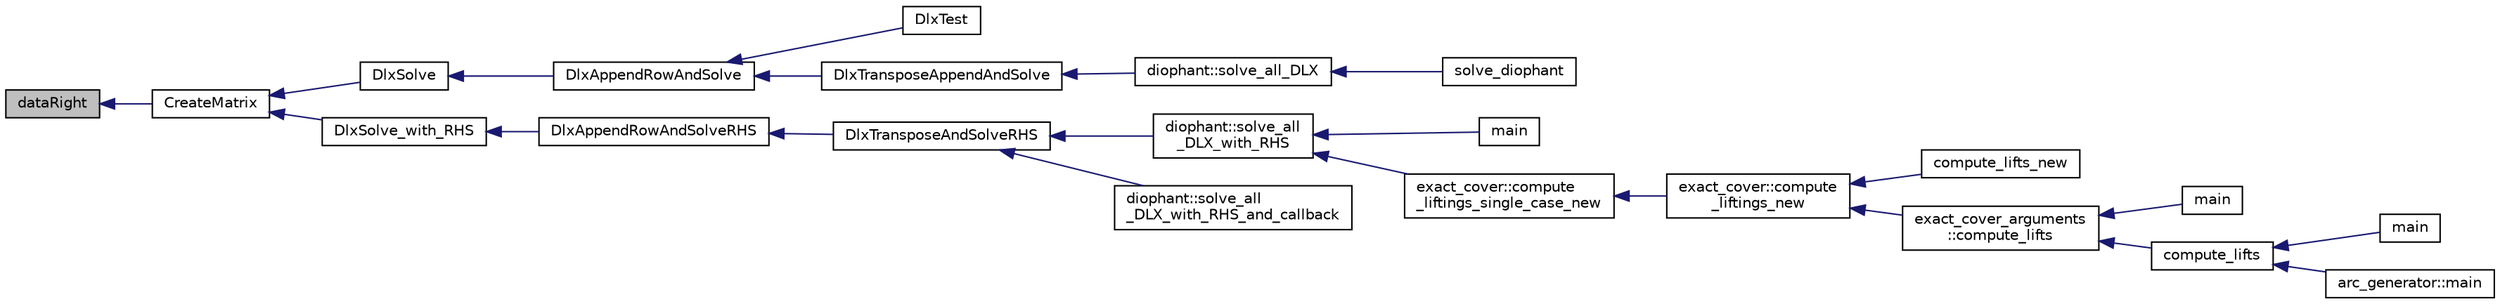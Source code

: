 digraph "dataRight"
{
  edge [fontname="Helvetica",fontsize="10",labelfontname="Helvetica",labelfontsize="10"];
  node [fontname="Helvetica",fontsize="10",shape=record];
  rankdir="LR";
  Node178 [label="dataRight",height=0.2,width=0.4,color="black", fillcolor="grey75", style="filled", fontcolor="black"];
  Node178 -> Node179 [dir="back",color="midnightblue",fontsize="10",style="solid",fontname="Helvetica"];
  Node179 [label="CreateMatrix",height=0.2,width=0.4,color="black", fillcolor="white", style="filled",URL="$d9/d5e/lib_2foundations_2solvers_2dlx_8_c.html#a89ddc9af8630a87164d84a96b956e67a"];
  Node179 -> Node180 [dir="back",color="midnightblue",fontsize="10",style="solid",fontname="Helvetica"];
  Node180 [label="DlxSolve",height=0.2,width=0.4,color="black", fillcolor="white", style="filled",URL="$da/dd4/solvers_8h.html#a6b99be040ac8cf9a8f879df4b43027d1"];
  Node180 -> Node181 [dir="back",color="midnightblue",fontsize="10",style="solid",fontname="Helvetica"];
  Node181 [label="DlxAppendRowAndSolve",height=0.2,width=0.4,color="black", fillcolor="white", style="filled",URL="$da/dd4/solvers_8h.html#a97c7622b60d10dfea1a968ef4252e0d8"];
  Node181 -> Node182 [dir="back",color="midnightblue",fontsize="10",style="solid",fontname="Helvetica"];
  Node182 [label="DlxTest",height=0.2,width=0.4,color="black", fillcolor="white", style="filled",URL="$da/dd4/solvers_8h.html#a000422ca8994e7b327aaa5d5dca6b0a3"];
  Node181 -> Node183 [dir="back",color="midnightblue",fontsize="10",style="solid",fontname="Helvetica"];
  Node183 [label="DlxTransposeAppendAndSolve",height=0.2,width=0.4,color="black", fillcolor="white", style="filled",URL="$da/dd4/solvers_8h.html#ab1bd224eee5c0b12ff44a71f7f536dd2"];
  Node183 -> Node184 [dir="back",color="midnightblue",fontsize="10",style="solid",fontname="Helvetica"];
  Node184 [label="diophant::solve_all_DLX",height=0.2,width=0.4,color="black", fillcolor="white", style="filled",URL="$d7/d9c/classdiophant.html#aeddc759e377a9c710e03935cc463059d"];
  Node184 -> Node185 [dir="back",color="midnightblue",fontsize="10",style="solid",fontname="Helvetica"];
  Node185 [label="solve_diophant",height=0.2,width=0.4,color="black", fillcolor="white", style="filled",URL="$da/dd4/solvers_8h.html#af08eebddb0a897485d9a29558f6169b0"];
  Node179 -> Node186 [dir="back",color="midnightblue",fontsize="10",style="solid",fontname="Helvetica"];
  Node186 [label="DlxSolve_with_RHS",height=0.2,width=0.4,color="black", fillcolor="white", style="filled",URL="$da/dd4/solvers_8h.html#aec13478e5d66be625ce3d4683e338d18"];
  Node186 -> Node187 [dir="back",color="midnightblue",fontsize="10",style="solid",fontname="Helvetica"];
  Node187 [label="DlxAppendRowAndSolveRHS",height=0.2,width=0.4,color="black", fillcolor="white", style="filled",URL="$da/dd4/solvers_8h.html#a799f4f346746fa1a5cc1367db9495f20"];
  Node187 -> Node188 [dir="back",color="midnightblue",fontsize="10",style="solid",fontname="Helvetica"];
  Node188 [label="DlxTransposeAndSolveRHS",height=0.2,width=0.4,color="black", fillcolor="white", style="filled",URL="$da/dd4/solvers_8h.html#ae4b7ea72e7db2005606be60f7fd70b94"];
  Node188 -> Node189 [dir="back",color="midnightblue",fontsize="10",style="solid",fontname="Helvetica"];
  Node189 [label="diophant::solve_all\l_DLX_with_RHS",height=0.2,width=0.4,color="black", fillcolor="white", style="filled",URL="$d7/d9c/classdiophant.html#a6423b067628b3caa1a6d2063ee803fac"];
  Node189 -> Node190 [dir="back",color="midnightblue",fontsize="10",style="solid",fontname="Helvetica"];
  Node190 [label="main",height=0.2,width=0.4,color="black", fillcolor="white", style="filled",URL="$dc/dbc/solve__diophant_8_c.html#a3c04138a5bfe5d72780bb7e82a18e627"];
  Node189 -> Node191 [dir="back",color="midnightblue",fontsize="10",style="solid",fontname="Helvetica"];
  Node191 [label="exact_cover::compute\l_liftings_single_case_new",height=0.2,width=0.4,color="black", fillcolor="white", style="filled",URL="$df/d94/classexact__cover.html#ab111dd375f84d6f60ec7edeb2b18523e"];
  Node191 -> Node192 [dir="back",color="midnightblue",fontsize="10",style="solid",fontname="Helvetica"];
  Node192 [label="exact_cover::compute\l_liftings_new",height=0.2,width=0.4,color="black", fillcolor="white", style="filled",URL="$df/d94/classexact__cover.html#a1438b5e280f85abcabeb7f68eeabb72b"];
  Node192 -> Node193 [dir="back",color="midnightblue",fontsize="10",style="solid",fontname="Helvetica"];
  Node193 [label="compute_lifts_new",height=0.2,width=0.4,color="black", fillcolor="white", style="filled",URL="$d0/d76/tl__algebra__and__number__theory_8h.html#a7572cd3732ca8df324632282e9002dc4"];
  Node192 -> Node194 [dir="back",color="midnightblue",fontsize="10",style="solid",fontname="Helvetica"];
  Node194 [label="exact_cover_arguments\l::compute_lifts",height=0.2,width=0.4,color="black", fillcolor="white", style="filled",URL="$d3/dae/classexact__cover__arguments.html#ab0cdb09a17201c89aa9f83bd511dbbf7"];
  Node194 -> Node195 [dir="back",color="midnightblue",fontsize="10",style="solid",fontname="Helvetica"];
  Node195 [label="main",height=0.2,width=0.4,color="black", fillcolor="white", style="filled",URL="$dc/df8/spread__classify_8_c.html#a217dbf8b442f20279ea00b898af96f52"];
  Node194 -> Node196 [dir="back",color="midnightblue",fontsize="10",style="solid",fontname="Helvetica"];
  Node196 [label="compute_lifts",height=0.2,width=0.4,color="black", fillcolor="white", style="filled",URL="$d0/d76/tl__algebra__and__number__theory_8h.html#a82fe3b66a6f9d9075eb8847d7bfe556b"];
  Node196 -> Node197 [dir="back",color="midnightblue",fontsize="10",style="solid",fontname="Helvetica"];
  Node197 [label="main",height=0.2,width=0.4,color="black", fillcolor="white", style="filled",URL="$d1/d5e/blt__main_8_c.html#a217dbf8b442f20279ea00b898af96f52"];
  Node196 -> Node198 [dir="back",color="midnightblue",fontsize="10",style="solid",fontname="Helvetica"];
  Node198 [label="arc_generator::main",height=0.2,width=0.4,color="black", fillcolor="white", style="filled",URL="$d4/d21/classarc__generator.html#ad80140b51b165dad1fe6ab232be7829a"];
  Node188 -> Node199 [dir="back",color="midnightblue",fontsize="10",style="solid",fontname="Helvetica"];
  Node199 [label="diophant::solve_all\l_DLX_with_RHS_and_callback",height=0.2,width=0.4,color="black", fillcolor="white", style="filled",URL="$d7/d9c/classdiophant.html#acdd512e26ee214803439e24f24fd9805"];
}
